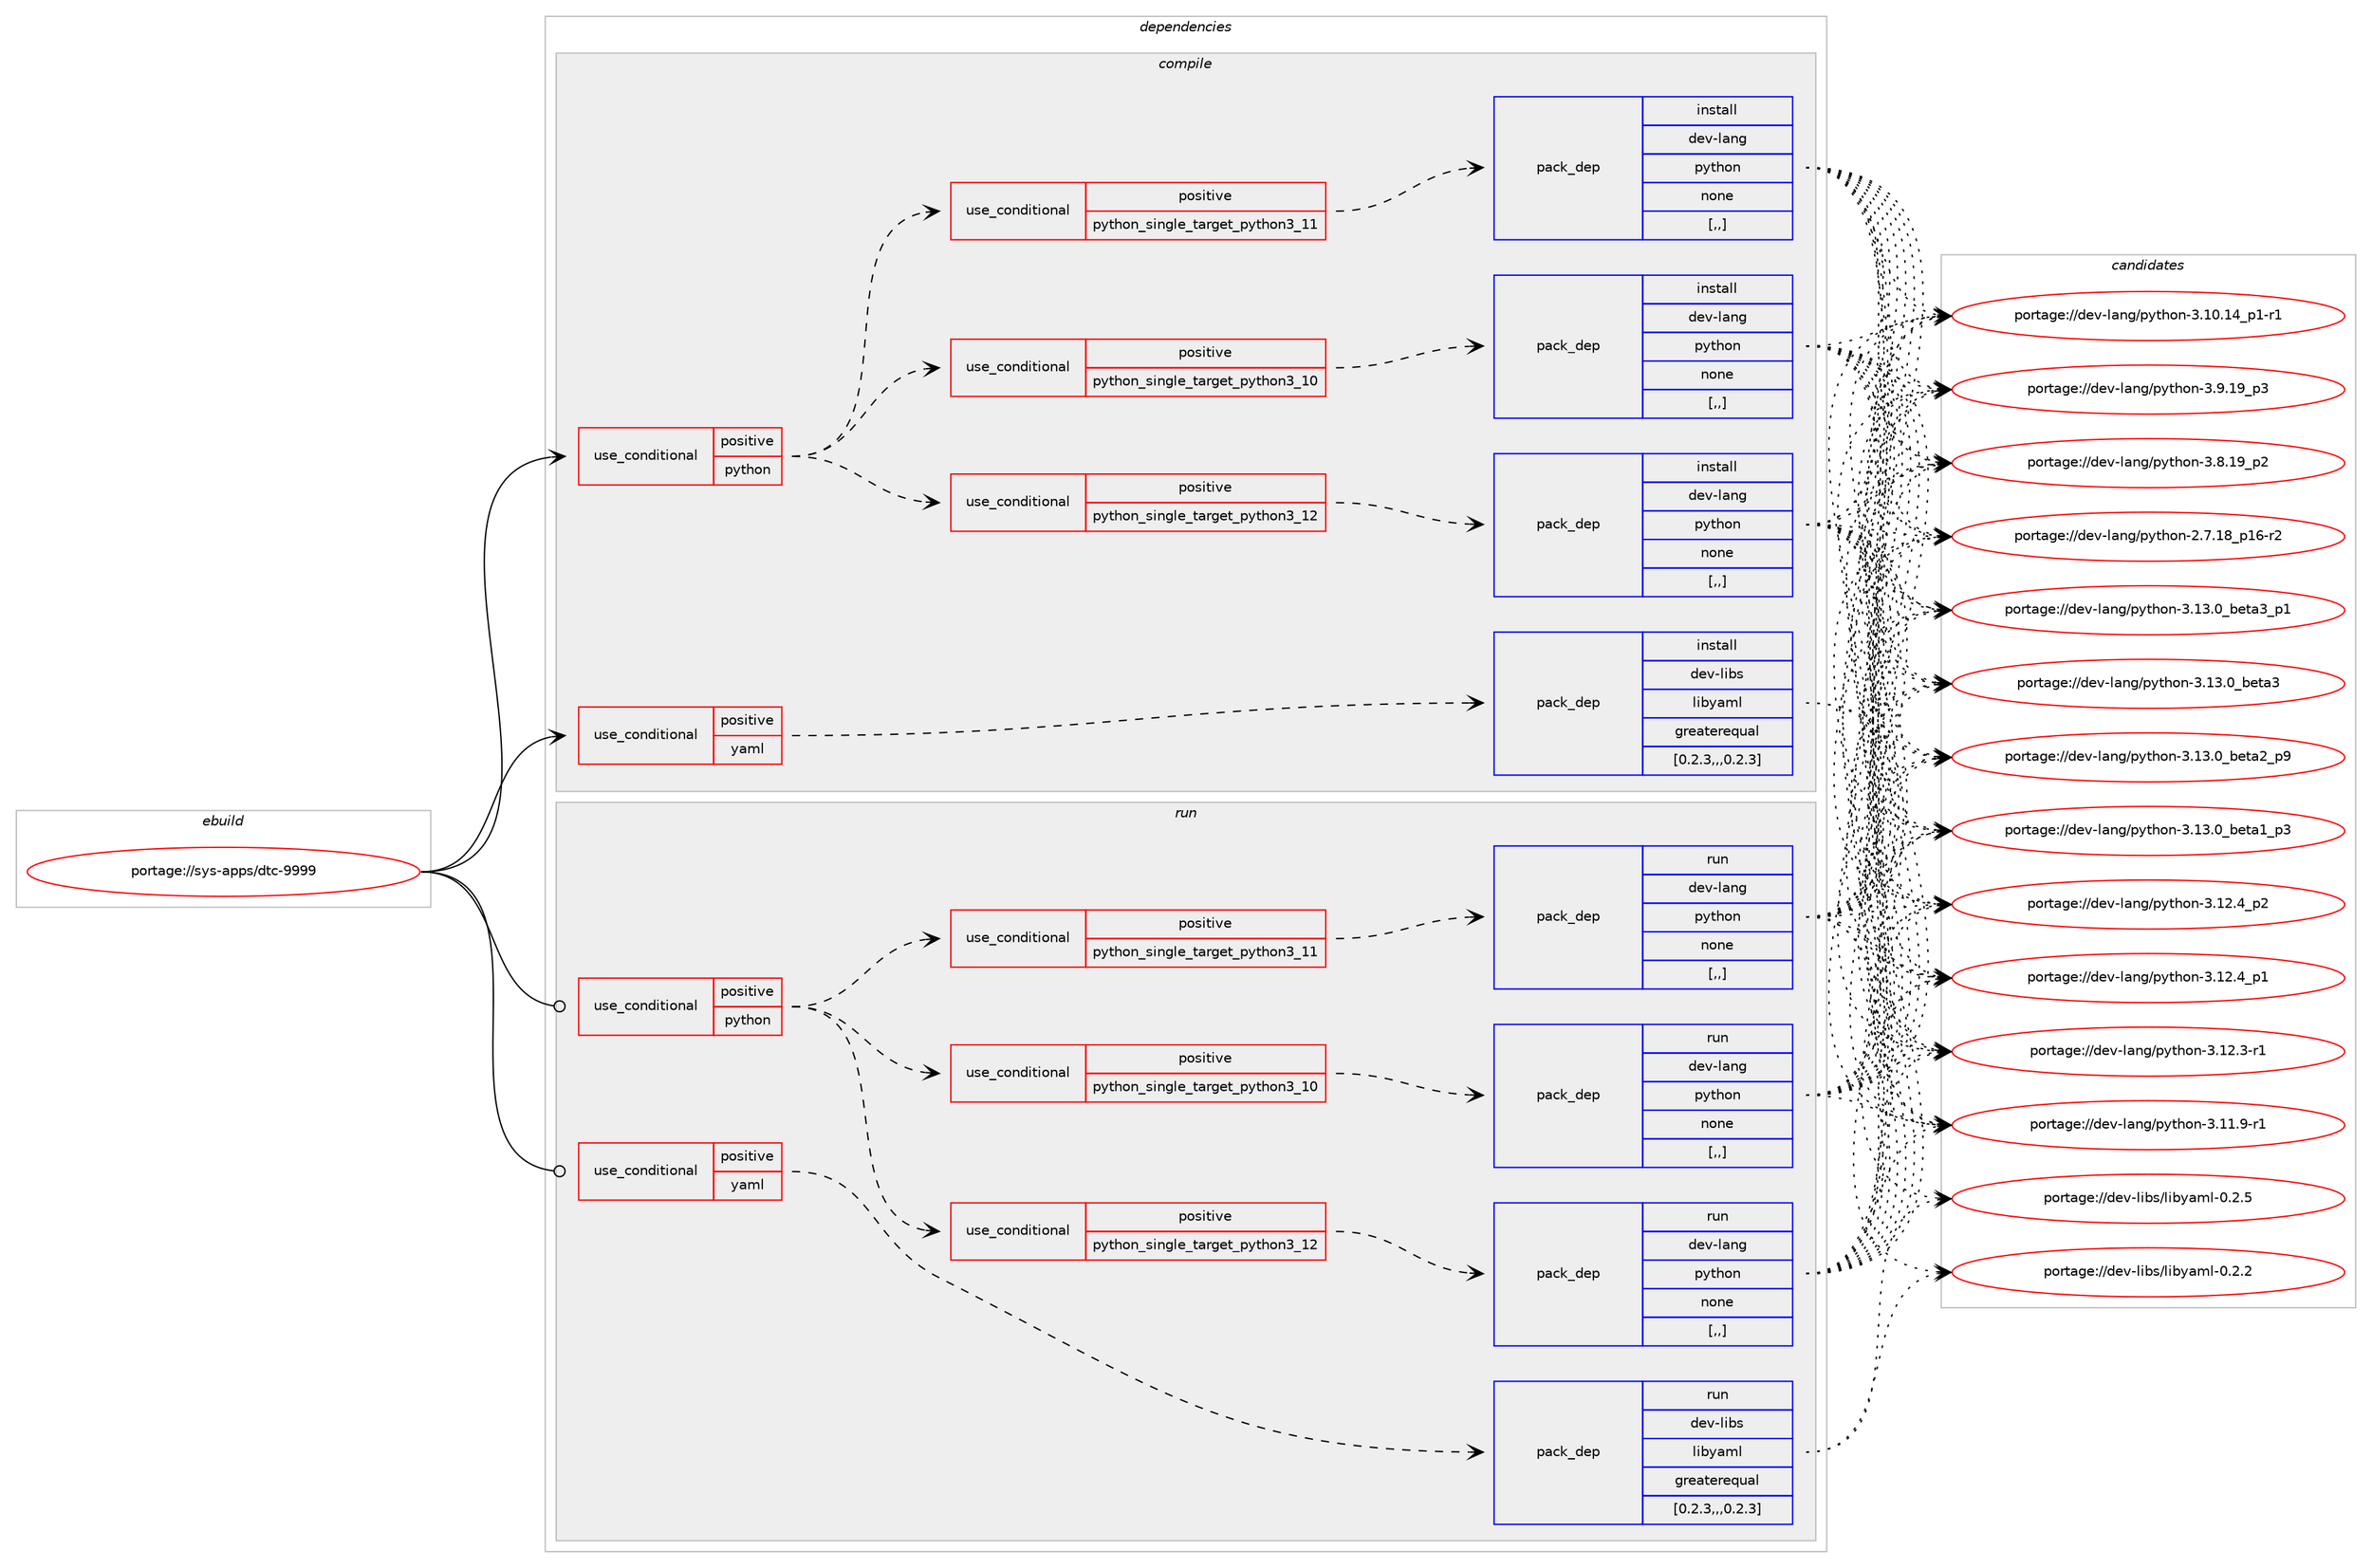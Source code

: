 digraph prolog {

# *************
# Graph options
# *************

newrank=true;
concentrate=true;
compound=true;
graph [rankdir=LR,fontname=Helvetica,fontsize=10,ranksep=1.5];#, ranksep=2.5, nodesep=0.2];
edge  [arrowhead=vee];
node  [fontname=Helvetica,fontsize=10];

# **********
# The ebuild
# **********

subgraph cluster_leftcol {
color=gray;
label=<<i>ebuild</i>>;
id [label="portage://sys-apps/dtc-9999", color=red, width=4, href="../sys-apps/dtc-9999.svg"];
}

# ****************
# The dependencies
# ****************

subgraph cluster_midcol {
color=gray;
label=<<i>dependencies</i>>;
subgraph cluster_compile {
fillcolor="#eeeeee";
style=filled;
label=<<i>compile</i>>;
subgraph cond110024 {
dependency416988 [label=<<TABLE BORDER="0" CELLBORDER="1" CELLSPACING="0" CELLPADDING="4"><TR><TD ROWSPAN="3" CELLPADDING="10">use_conditional</TD></TR><TR><TD>positive</TD></TR><TR><TD>python</TD></TR></TABLE>>, shape=none, color=red];
subgraph cond110025 {
dependency416989 [label=<<TABLE BORDER="0" CELLBORDER="1" CELLSPACING="0" CELLPADDING="4"><TR><TD ROWSPAN="3" CELLPADDING="10">use_conditional</TD></TR><TR><TD>positive</TD></TR><TR><TD>python_single_target_python3_10</TD></TR></TABLE>>, shape=none, color=red];
subgraph pack304031 {
dependency416990 [label=<<TABLE BORDER="0" CELLBORDER="1" CELLSPACING="0" CELLPADDING="4" WIDTH="220"><TR><TD ROWSPAN="6" CELLPADDING="30">pack_dep</TD></TR><TR><TD WIDTH="110">install</TD></TR><TR><TD>dev-lang</TD></TR><TR><TD>python</TD></TR><TR><TD>none</TD></TR><TR><TD>[,,]</TD></TR></TABLE>>, shape=none, color=blue];
}
dependency416989:e -> dependency416990:w [weight=20,style="dashed",arrowhead="vee"];
}
dependency416988:e -> dependency416989:w [weight=20,style="dashed",arrowhead="vee"];
subgraph cond110026 {
dependency416991 [label=<<TABLE BORDER="0" CELLBORDER="1" CELLSPACING="0" CELLPADDING="4"><TR><TD ROWSPAN="3" CELLPADDING="10">use_conditional</TD></TR><TR><TD>positive</TD></TR><TR><TD>python_single_target_python3_11</TD></TR></TABLE>>, shape=none, color=red];
subgraph pack304032 {
dependency416992 [label=<<TABLE BORDER="0" CELLBORDER="1" CELLSPACING="0" CELLPADDING="4" WIDTH="220"><TR><TD ROWSPAN="6" CELLPADDING="30">pack_dep</TD></TR><TR><TD WIDTH="110">install</TD></TR><TR><TD>dev-lang</TD></TR><TR><TD>python</TD></TR><TR><TD>none</TD></TR><TR><TD>[,,]</TD></TR></TABLE>>, shape=none, color=blue];
}
dependency416991:e -> dependency416992:w [weight=20,style="dashed",arrowhead="vee"];
}
dependency416988:e -> dependency416991:w [weight=20,style="dashed",arrowhead="vee"];
subgraph cond110027 {
dependency416993 [label=<<TABLE BORDER="0" CELLBORDER="1" CELLSPACING="0" CELLPADDING="4"><TR><TD ROWSPAN="3" CELLPADDING="10">use_conditional</TD></TR><TR><TD>positive</TD></TR><TR><TD>python_single_target_python3_12</TD></TR></TABLE>>, shape=none, color=red];
subgraph pack304033 {
dependency416994 [label=<<TABLE BORDER="0" CELLBORDER="1" CELLSPACING="0" CELLPADDING="4" WIDTH="220"><TR><TD ROWSPAN="6" CELLPADDING="30">pack_dep</TD></TR><TR><TD WIDTH="110">install</TD></TR><TR><TD>dev-lang</TD></TR><TR><TD>python</TD></TR><TR><TD>none</TD></TR><TR><TD>[,,]</TD></TR></TABLE>>, shape=none, color=blue];
}
dependency416993:e -> dependency416994:w [weight=20,style="dashed",arrowhead="vee"];
}
dependency416988:e -> dependency416993:w [weight=20,style="dashed",arrowhead="vee"];
}
id:e -> dependency416988:w [weight=20,style="solid",arrowhead="vee"];
subgraph cond110028 {
dependency416995 [label=<<TABLE BORDER="0" CELLBORDER="1" CELLSPACING="0" CELLPADDING="4"><TR><TD ROWSPAN="3" CELLPADDING="10">use_conditional</TD></TR><TR><TD>positive</TD></TR><TR><TD>yaml</TD></TR></TABLE>>, shape=none, color=red];
subgraph pack304034 {
dependency416996 [label=<<TABLE BORDER="0" CELLBORDER="1" CELLSPACING="0" CELLPADDING="4" WIDTH="220"><TR><TD ROWSPAN="6" CELLPADDING="30">pack_dep</TD></TR><TR><TD WIDTH="110">install</TD></TR><TR><TD>dev-libs</TD></TR><TR><TD>libyaml</TD></TR><TR><TD>greaterequal</TD></TR><TR><TD>[0.2.3,,,0.2.3]</TD></TR></TABLE>>, shape=none, color=blue];
}
dependency416995:e -> dependency416996:w [weight=20,style="dashed",arrowhead="vee"];
}
id:e -> dependency416995:w [weight=20,style="solid",arrowhead="vee"];
}
subgraph cluster_compileandrun {
fillcolor="#eeeeee";
style=filled;
label=<<i>compile and run</i>>;
}
subgraph cluster_run {
fillcolor="#eeeeee";
style=filled;
label=<<i>run</i>>;
subgraph cond110029 {
dependency416997 [label=<<TABLE BORDER="0" CELLBORDER="1" CELLSPACING="0" CELLPADDING="4"><TR><TD ROWSPAN="3" CELLPADDING="10">use_conditional</TD></TR><TR><TD>positive</TD></TR><TR><TD>python</TD></TR></TABLE>>, shape=none, color=red];
subgraph cond110030 {
dependency416998 [label=<<TABLE BORDER="0" CELLBORDER="1" CELLSPACING="0" CELLPADDING="4"><TR><TD ROWSPAN="3" CELLPADDING="10">use_conditional</TD></TR><TR><TD>positive</TD></TR><TR><TD>python_single_target_python3_10</TD></TR></TABLE>>, shape=none, color=red];
subgraph pack304035 {
dependency416999 [label=<<TABLE BORDER="0" CELLBORDER="1" CELLSPACING="0" CELLPADDING="4" WIDTH="220"><TR><TD ROWSPAN="6" CELLPADDING="30">pack_dep</TD></TR><TR><TD WIDTH="110">run</TD></TR><TR><TD>dev-lang</TD></TR><TR><TD>python</TD></TR><TR><TD>none</TD></TR><TR><TD>[,,]</TD></TR></TABLE>>, shape=none, color=blue];
}
dependency416998:e -> dependency416999:w [weight=20,style="dashed",arrowhead="vee"];
}
dependency416997:e -> dependency416998:w [weight=20,style="dashed",arrowhead="vee"];
subgraph cond110031 {
dependency417000 [label=<<TABLE BORDER="0" CELLBORDER="1" CELLSPACING="0" CELLPADDING="4"><TR><TD ROWSPAN="3" CELLPADDING="10">use_conditional</TD></TR><TR><TD>positive</TD></TR><TR><TD>python_single_target_python3_11</TD></TR></TABLE>>, shape=none, color=red];
subgraph pack304036 {
dependency417001 [label=<<TABLE BORDER="0" CELLBORDER="1" CELLSPACING="0" CELLPADDING="4" WIDTH="220"><TR><TD ROWSPAN="6" CELLPADDING="30">pack_dep</TD></TR><TR><TD WIDTH="110">run</TD></TR><TR><TD>dev-lang</TD></TR><TR><TD>python</TD></TR><TR><TD>none</TD></TR><TR><TD>[,,]</TD></TR></TABLE>>, shape=none, color=blue];
}
dependency417000:e -> dependency417001:w [weight=20,style="dashed",arrowhead="vee"];
}
dependency416997:e -> dependency417000:w [weight=20,style="dashed",arrowhead="vee"];
subgraph cond110032 {
dependency417002 [label=<<TABLE BORDER="0" CELLBORDER="1" CELLSPACING="0" CELLPADDING="4"><TR><TD ROWSPAN="3" CELLPADDING="10">use_conditional</TD></TR><TR><TD>positive</TD></TR><TR><TD>python_single_target_python3_12</TD></TR></TABLE>>, shape=none, color=red];
subgraph pack304037 {
dependency417003 [label=<<TABLE BORDER="0" CELLBORDER="1" CELLSPACING="0" CELLPADDING="4" WIDTH="220"><TR><TD ROWSPAN="6" CELLPADDING="30">pack_dep</TD></TR><TR><TD WIDTH="110">run</TD></TR><TR><TD>dev-lang</TD></TR><TR><TD>python</TD></TR><TR><TD>none</TD></TR><TR><TD>[,,]</TD></TR></TABLE>>, shape=none, color=blue];
}
dependency417002:e -> dependency417003:w [weight=20,style="dashed",arrowhead="vee"];
}
dependency416997:e -> dependency417002:w [weight=20,style="dashed",arrowhead="vee"];
}
id:e -> dependency416997:w [weight=20,style="solid",arrowhead="odot"];
subgraph cond110033 {
dependency417004 [label=<<TABLE BORDER="0" CELLBORDER="1" CELLSPACING="0" CELLPADDING="4"><TR><TD ROWSPAN="3" CELLPADDING="10">use_conditional</TD></TR><TR><TD>positive</TD></TR><TR><TD>yaml</TD></TR></TABLE>>, shape=none, color=red];
subgraph pack304038 {
dependency417005 [label=<<TABLE BORDER="0" CELLBORDER="1" CELLSPACING="0" CELLPADDING="4" WIDTH="220"><TR><TD ROWSPAN="6" CELLPADDING="30">pack_dep</TD></TR><TR><TD WIDTH="110">run</TD></TR><TR><TD>dev-libs</TD></TR><TR><TD>libyaml</TD></TR><TR><TD>greaterequal</TD></TR><TR><TD>[0.2.3,,,0.2.3]</TD></TR></TABLE>>, shape=none, color=blue];
}
dependency417004:e -> dependency417005:w [weight=20,style="dashed",arrowhead="vee"];
}
id:e -> dependency417004:w [weight=20,style="solid",arrowhead="odot"];
}
}

# **************
# The candidates
# **************

subgraph cluster_choices {
rank=same;
color=gray;
label=<<i>candidates</i>>;

subgraph choice304031 {
color=black;
nodesep=1;
choice10010111845108971101034711212111610411111045514649514648959810111697519511249 [label="portage://dev-lang/python-3.13.0_beta3_p1", color=red, width=4,href="../dev-lang/python-3.13.0_beta3_p1.svg"];
choice1001011184510897110103471121211161041111104551464951464895981011169751 [label="portage://dev-lang/python-3.13.0_beta3", color=red, width=4,href="../dev-lang/python-3.13.0_beta3.svg"];
choice10010111845108971101034711212111610411111045514649514648959810111697509511257 [label="portage://dev-lang/python-3.13.0_beta2_p9", color=red, width=4,href="../dev-lang/python-3.13.0_beta2_p9.svg"];
choice10010111845108971101034711212111610411111045514649514648959810111697499511251 [label="portage://dev-lang/python-3.13.0_beta1_p3", color=red, width=4,href="../dev-lang/python-3.13.0_beta1_p3.svg"];
choice100101118451089711010347112121116104111110455146495046529511250 [label="portage://dev-lang/python-3.12.4_p2", color=red, width=4,href="../dev-lang/python-3.12.4_p2.svg"];
choice100101118451089711010347112121116104111110455146495046529511249 [label="portage://dev-lang/python-3.12.4_p1", color=red, width=4,href="../dev-lang/python-3.12.4_p1.svg"];
choice100101118451089711010347112121116104111110455146495046514511449 [label="portage://dev-lang/python-3.12.3-r1", color=red, width=4,href="../dev-lang/python-3.12.3-r1.svg"];
choice100101118451089711010347112121116104111110455146494946574511449 [label="portage://dev-lang/python-3.11.9-r1", color=red, width=4,href="../dev-lang/python-3.11.9-r1.svg"];
choice100101118451089711010347112121116104111110455146494846495295112494511449 [label="portage://dev-lang/python-3.10.14_p1-r1", color=red, width=4,href="../dev-lang/python-3.10.14_p1-r1.svg"];
choice100101118451089711010347112121116104111110455146574649579511251 [label="portage://dev-lang/python-3.9.19_p3", color=red, width=4,href="../dev-lang/python-3.9.19_p3.svg"];
choice100101118451089711010347112121116104111110455146564649579511250 [label="portage://dev-lang/python-3.8.19_p2", color=red, width=4,href="../dev-lang/python-3.8.19_p2.svg"];
choice100101118451089711010347112121116104111110455046554649569511249544511450 [label="portage://dev-lang/python-2.7.18_p16-r2", color=red, width=4,href="../dev-lang/python-2.7.18_p16-r2.svg"];
dependency416990:e -> choice10010111845108971101034711212111610411111045514649514648959810111697519511249:w [style=dotted,weight="100"];
dependency416990:e -> choice1001011184510897110103471121211161041111104551464951464895981011169751:w [style=dotted,weight="100"];
dependency416990:e -> choice10010111845108971101034711212111610411111045514649514648959810111697509511257:w [style=dotted,weight="100"];
dependency416990:e -> choice10010111845108971101034711212111610411111045514649514648959810111697499511251:w [style=dotted,weight="100"];
dependency416990:e -> choice100101118451089711010347112121116104111110455146495046529511250:w [style=dotted,weight="100"];
dependency416990:e -> choice100101118451089711010347112121116104111110455146495046529511249:w [style=dotted,weight="100"];
dependency416990:e -> choice100101118451089711010347112121116104111110455146495046514511449:w [style=dotted,weight="100"];
dependency416990:e -> choice100101118451089711010347112121116104111110455146494946574511449:w [style=dotted,weight="100"];
dependency416990:e -> choice100101118451089711010347112121116104111110455146494846495295112494511449:w [style=dotted,weight="100"];
dependency416990:e -> choice100101118451089711010347112121116104111110455146574649579511251:w [style=dotted,weight="100"];
dependency416990:e -> choice100101118451089711010347112121116104111110455146564649579511250:w [style=dotted,weight="100"];
dependency416990:e -> choice100101118451089711010347112121116104111110455046554649569511249544511450:w [style=dotted,weight="100"];
}
subgraph choice304032 {
color=black;
nodesep=1;
choice10010111845108971101034711212111610411111045514649514648959810111697519511249 [label="portage://dev-lang/python-3.13.0_beta3_p1", color=red, width=4,href="../dev-lang/python-3.13.0_beta3_p1.svg"];
choice1001011184510897110103471121211161041111104551464951464895981011169751 [label="portage://dev-lang/python-3.13.0_beta3", color=red, width=4,href="../dev-lang/python-3.13.0_beta3.svg"];
choice10010111845108971101034711212111610411111045514649514648959810111697509511257 [label="portage://dev-lang/python-3.13.0_beta2_p9", color=red, width=4,href="../dev-lang/python-3.13.0_beta2_p9.svg"];
choice10010111845108971101034711212111610411111045514649514648959810111697499511251 [label="portage://dev-lang/python-3.13.0_beta1_p3", color=red, width=4,href="../dev-lang/python-3.13.0_beta1_p3.svg"];
choice100101118451089711010347112121116104111110455146495046529511250 [label="portage://dev-lang/python-3.12.4_p2", color=red, width=4,href="../dev-lang/python-3.12.4_p2.svg"];
choice100101118451089711010347112121116104111110455146495046529511249 [label="portage://dev-lang/python-3.12.4_p1", color=red, width=4,href="../dev-lang/python-3.12.4_p1.svg"];
choice100101118451089711010347112121116104111110455146495046514511449 [label="portage://dev-lang/python-3.12.3-r1", color=red, width=4,href="../dev-lang/python-3.12.3-r1.svg"];
choice100101118451089711010347112121116104111110455146494946574511449 [label="portage://dev-lang/python-3.11.9-r1", color=red, width=4,href="../dev-lang/python-3.11.9-r1.svg"];
choice100101118451089711010347112121116104111110455146494846495295112494511449 [label="portage://dev-lang/python-3.10.14_p1-r1", color=red, width=4,href="../dev-lang/python-3.10.14_p1-r1.svg"];
choice100101118451089711010347112121116104111110455146574649579511251 [label="portage://dev-lang/python-3.9.19_p3", color=red, width=4,href="../dev-lang/python-3.9.19_p3.svg"];
choice100101118451089711010347112121116104111110455146564649579511250 [label="portage://dev-lang/python-3.8.19_p2", color=red, width=4,href="../dev-lang/python-3.8.19_p2.svg"];
choice100101118451089711010347112121116104111110455046554649569511249544511450 [label="portage://dev-lang/python-2.7.18_p16-r2", color=red, width=4,href="../dev-lang/python-2.7.18_p16-r2.svg"];
dependency416992:e -> choice10010111845108971101034711212111610411111045514649514648959810111697519511249:w [style=dotted,weight="100"];
dependency416992:e -> choice1001011184510897110103471121211161041111104551464951464895981011169751:w [style=dotted,weight="100"];
dependency416992:e -> choice10010111845108971101034711212111610411111045514649514648959810111697509511257:w [style=dotted,weight="100"];
dependency416992:e -> choice10010111845108971101034711212111610411111045514649514648959810111697499511251:w [style=dotted,weight="100"];
dependency416992:e -> choice100101118451089711010347112121116104111110455146495046529511250:w [style=dotted,weight="100"];
dependency416992:e -> choice100101118451089711010347112121116104111110455146495046529511249:w [style=dotted,weight="100"];
dependency416992:e -> choice100101118451089711010347112121116104111110455146495046514511449:w [style=dotted,weight="100"];
dependency416992:e -> choice100101118451089711010347112121116104111110455146494946574511449:w [style=dotted,weight="100"];
dependency416992:e -> choice100101118451089711010347112121116104111110455146494846495295112494511449:w [style=dotted,weight="100"];
dependency416992:e -> choice100101118451089711010347112121116104111110455146574649579511251:w [style=dotted,weight="100"];
dependency416992:e -> choice100101118451089711010347112121116104111110455146564649579511250:w [style=dotted,weight="100"];
dependency416992:e -> choice100101118451089711010347112121116104111110455046554649569511249544511450:w [style=dotted,weight="100"];
}
subgraph choice304033 {
color=black;
nodesep=1;
choice10010111845108971101034711212111610411111045514649514648959810111697519511249 [label="portage://dev-lang/python-3.13.0_beta3_p1", color=red, width=4,href="../dev-lang/python-3.13.0_beta3_p1.svg"];
choice1001011184510897110103471121211161041111104551464951464895981011169751 [label="portage://dev-lang/python-3.13.0_beta3", color=red, width=4,href="../dev-lang/python-3.13.0_beta3.svg"];
choice10010111845108971101034711212111610411111045514649514648959810111697509511257 [label="portage://dev-lang/python-3.13.0_beta2_p9", color=red, width=4,href="../dev-lang/python-3.13.0_beta2_p9.svg"];
choice10010111845108971101034711212111610411111045514649514648959810111697499511251 [label="portage://dev-lang/python-3.13.0_beta1_p3", color=red, width=4,href="../dev-lang/python-3.13.0_beta1_p3.svg"];
choice100101118451089711010347112121116104111110455146495046529511250 [label="portage://dev-lang/python-3.12.4_p2", color=red, width=4,href="../dev-lang/python-3.12.4_p2.svg"];
choice100101118451089711010347112121116104111110455146495046529511249 [label="portage://dev-lang/python-3.12.4_p1", color=red, width=4,href="../dev-lang/python-3.12.4_p1.svg"];
choice100101118451089711010347112121116104111110455146495046514511449 [label="portage://dev-lang/python-3.12.3-r1", color=red, width=4,href="../dev-lang/python-3.12.3-r1.svg"];
choice100101118451089711010347112121116104111110455146494946574511449 [label="portage://dev-lang/python-3.11.9-r1", color=red, width=4,href="../dev-lang/python-3.11.9-r1.svg"];
choice100101118451089711010347112121116104111110455146494846495295112494511449 [label="portage://dev-lang/python-3.10.14_p1-r1", color=red, width=4,href="../dev-lang/python-3.10.14_p1-r1.svg"];
choice100101118451089711010347112121116104111110455146574649579511251 [label="portage://dev-lang/python-3.9.19_p3", color=red, width=4,href="../dev-lang/python-3.9.19_p3.svg"];
choice100101118451089711010347112121116104111110455146564649579511250 [label="portage://dev-lang/python-3.8.19_p2", color=red, width=4,href="../dev-lang/python-3.8.19_p2.svg"];
choice100101118451089711010347112121116104111110455046554649569511249544511450 [label="portage://dev-lang/python-2.7.18_p16-r2", color=red, width=4,href="../dev-lang/python-2.7.18_p16-r2.svg"];
dependency416994:e -> choice10010111845108971101034711212111610411111045514649514648959810111697519511249:w [style=dotted,weight="100"];
dependency416994:e -> choice1001011184510897110103471121211161041111104551464951464895981011169751:w [style=dotted,weight="100"];
dependency416994:e -> choice10010111845108971101034711212111610411111045514649514648959810111697509511257:w [style=dotted,weight="100"];
dependency416994:e -> choice10010111845108971101034711212111610411111045514649514648959810111697499511251:w [style=dotted,weight="100"];
dependency416994:e -> choice100101118451089711010347112121116104111110455146495046529511250:w [style=dotted,weight="100"];
dependency416994:e -> choice100101118451089711010347112121116104111110455146495046529511249:w [style=dotted,weight="100"];
dependency416994:e -> choice100101118451089711010347112121116104111110455146495046514511449:w [style=dotted,weight="100"];
dependency416994:e -> choice100101118451089711010347112121116104111110455146494946574511449:w [style=dotted,weight="100"];
dependency416994:e -> choice100101118451089711010347112121116104111110455146494846495295112494511449:w [style=dotted,weight="100"];
dependency416994:e -> choice100101118451089711010347112121116104111110455146574649579511251:w [style=dotted,weight="100"];
dependency416994:e -> choice100101118451089711010347112121116104111110455146564649579511250:w [style=dotted,weight="100"];
dependency416994:e -> choice100101118451089711010347112121116104111110455046554649569511249544511450:w [style=dotted,weight="100"];
}
subgraph choice304034 {
color=black;
nodesep=1;
choice1001011184510810598115471081059812197109108454846504653 [label="portage://dev-libs/libyaml-0.2.5", color=red, width=4,href="../dev-libs/libyaml-0.2.5.svg"];
choice1001011184510810598115471081059812197109108454846504650 [label="portage://dev-libs/libyaml-0.2.2", color=red, width=4,href="../dev-libs/libyaml-0.2.2.svg"];
dependency416996:e -> choice1001011184510810598115471081059812197109108454846504653:w [style=dotted,weight="100"];
dependency416996:e -> choice1001011184510810598115471081059812197109108454846504650:w [style=dotted,weight="100"];
}
subgraph choice304035 {
color=black;
nodesep=1;
choice10010111845108971101034711212111610411111045514649514648959810111697519511249 [label="portage://dev-lang/python-3.13.0_beta3_p1", color=red, width=4,href="../dev-lang/python-3.13.0_beta3_p1.svg"];
choice1001011184510897110103471121211161041111104551464951464895981011169751 [label="portage://dev-lang/python-3.13.0_beta3", color=red, width=4,href="../dev-lang/python-3.13.0_beta3.svg"];
choice10010111845108971101034711212111610411111045514649514648959810111697509511257 [label="portage://dev-lang/python-3.13.0_beta2_p9", color=red, width=4,href="../dev-lang/python-3.13.0_beta2_p9.svg"];
choice10010111845108971101034711212111610411111045514649514648959810111697499511251 [label="portage://dev-lang/python-3.13.0_beta1_p3", color=red, width=4,href="../dev-lang/python-3.13.0_beta1_p3.svg"];
choice100101118451089711010347112121116104111110455146495046529511250 [label="portage://dev-lang/python-3.12.4_p2", color=red, width=4,href="../dev-lang/python-3.12.4_p2.svg"];
choice100101118451089711010347112121116104111110455146495046529511249 [label="portage://dev-lang/python-3.12.4_p1", color=red, width=4,href="../dev-lang/python-3.12.4_p1.svg"];
choice100101118451089711010347112121116104111110455146495046514511449 [label="portage://dev-lang/python-3.12.3-r1", color=red, width=4,href="../dev-lang/python-3.12.3-r1.svg"];
choice100101118451089711010347112121116104111110455146494946574511449 [label="portage://dev-lang/python-3.11.9-r1", color=red, width=4,href="../dev-lang/python-3.11.9-r1.svg"];
choice100101118451089711010347112121116104111110455146494846495295112494511449 [label="portage://dev-lang/python-3.10.14_p1-r1", color=red, width=4,href="../dev-lang/python-3.10.14_p1-r1.svg"];
choice100101118451089711010347112121116104111110455146574649579511251 [label="portage://dev-lang/python-3.9.19_p3", color=red, width=4,href="../dev-lang/python-3.9.19_p3.svg"];
choice100101118451089711010347112121116104111110455146564649579511250 [label="portage://dev-lang/python-3.8.19_p2", color=red, width=4,href="../dev-lang/python-3.8.19_p2.svg"];
choice100101118451089711010347112121116104111110455046554649569511249544511450 [label="portage://dev-lang/python-2.7.18_p16-r2", color=red, width=4,href="../dev-lang/python-2.7.18_p16-r2.svg"];
dependency416999:e -> choice10010111845108971101034711212111610411111045514649514648959810111697519511249:w [style=dotted,weight="100"];
dependency416999:e -> choice1001011184510897110103471121211161041111104551464951464895981011169751:w [style=dotted,weight="100"];
dependency416999:e -> choice10010111845108971101034711212111610411111045514649514648959810111697509511257:w [style=dotted,weight="100"];
dependency416999:e -> choice10010111845108971101034711212111610411111045514649514648959810111697499511251:w [style=dotted,weight="100"];
dependency416999:e -> choice100101118451089711010347112121116104111110455146495046529511250:w [style=dotted,weight="100"];
dependency416999:e -> choice100101118451089711010347112121116104111110455146495046529511249:w [style=dotted,weight="100"];
dependency416999:e -> choice100101118451089711010347112121116104111110455146495046514511449:w [style=dotted,weight="100"];
dependency416999:e -> choice100101118451089711010347112121116104111110455146494946574511449:w [style=dotted,weight="100"];
dependency416999:e -> choice100101118451089711010347112121116104111110455146494846495295112494511449:w [style=dotted,weight="100"];
dependency416999:e -> choice100101118451089711010347112121116104111110455146574649579511251:w [style=dotted,weight="100"];
dependency416999:e -> choice100101118451089711010347112121116104111110455146564649579511250:w [style=dotted,weight="100"];
dependency416999:e -> choice100101118451089711010347112121116104111110455046554649569511249544511450:w [style=dotted,weight="100"];
}
subgraph choice304036 {
color=black;
nodesep=1;
choice10010111845108971101034711212111610411111045514649514648959810111697519511249 [label="portage://dev-lang/python-3.13.0_beta3_p1", color=red, width=4,href="../dev-lang/python-3.13.0_beta3_p1.svg"];
choice1001011184510897110103471121211161041111104551464951464895981011169751 [label="portage://dev-lang/python-3.13.0_beta3", color=red, width=4,href="../dev-lang/python-3.13.0_beta3.svg"];
choice10010111845108971101034711212111610411111045514649514648959810111697509511257 [label="portage://dev-lang/python-3.13.0_beta2_p9", color=red, width=4,href="../dev-lang/python-3.13.0_beta2_p9.svg"];
choice10010111845108971101034711212111610411111045514649514648959810111697499511251 [label="portage://dev-lang/python-3.13.0_beta1_p3", color=red, width=4,href="../dev-lang/python-3.13.0_beta1_p3.svg"];
choice100101118451089711010347112121116104111110455146495046529511250 [label="portage://dev-lang/python-3.12.4_p2", color=red, width=4,href="../dev-lang/python-3.12.4_p2.svg"];
choice100101118451089711010347112121116104111110455146495046529511249 [label="portage://dev-lang/python-3.12.4_p1", color=red, width=4,href="../dev-lang/python-3.12.4_p1.svg"];
choice100101118451089711010347112121116104111110455146495046514511449 [label="portage://dev-lang/python-3.12.3-r1", color=red, width=4,href="../dev-lang/python-3.12.3-r1.svg"];
choice100101118451089711010347112121116104111110455146494946574511449 [label="portage://dev-lang/python-3.11.9-r1", color=red, width=4,href="../dev-lang/python-3.11.9-r1.svg"];
choice100101118451089711010347112121116104111110455146494846495295112494511449 [label="portage://dev-lang/python-3.10.14_p1-r1", color=red, width=4,href="../dev-lang/python-3.10.14_p1-r1.svg"];
choice100101118451089711010347112121116104111110455146574649579511251 [label="portage://dev-lang/python-3.9.19_p3", color=red, width=4,href="../dev-lang/python-3.9.19_p3.svg"];
choice100101118451089711010347112121116104111110455146564649579511250 [label="portage://dev-lang/python-3.8.19_p2", color=red, width=4,href="../dev-lang/python-3.8.19_p2.svg"];
choice100101118451089711010347112121116104111110455046554649569511249544511450 [label="portage://dev-lang/python-2.7.18_p16-r2", color=red, width=4,href="../dev-lang/python-2.7.18_p16-r2.svg"];
dependency417001:e -> choice10010111845108971101034711212111610411111045514649514648959810111697519511249:w [style=dotted,weight="100"];
dependency417001:e -> choice1001011184510897110103471121211161041111104551464951464895981011169751:w [style=dotted,weight="100"];
dependency417001:e -> choice10010111845108971101034711212111610411111045514649514648959810111697509511257:w [style=dotted,weight="100"];
dependency417001:e -> choice10010111845108971101034711212111610411111045514649514648959810111697499511251:w [style=dotted,weight="100"];
dependency417001:e -> choice100101118451089711010347112121116104111110455146495046529511250:w [style=dotted,weight="100"];
dependency417001:e -> choice100101118451089711010347112121116104111110455146495046529511249:w [style=dotted,weight="100"];
dependency417001:e -> choice100101118451089711010347112121116104111110455146495046514511449:w [style=dotted,weight="100"];
dependency417001:e -> choice100101118451089711010347112121116104111110455146494946574511449:w [style=dotted,weight="100"];
dependency417001:e -> choice100101118451089711010347112121116104111110455146494846495295112494511449:w [style=dotted,weight="100"];
dependency417001:e -> choice100101118451089711010347112121116104111110455146574649579511251:w [style=dotted,weight="100"];
dependency417001:e -> choice100101118451089711010347112121116104111110455146564649579511250:w [style=dotted,weight="100"];
dependency417001:e -> choice100101118451089711010347112121116104111110455046554649569511249544511450:w [style=dotted,weight="100"];
}
subgraph choice304037 {
color=black;
nodesep=1;
choice10010111845108971101034711212111610411111045514649514648959810111697519511249 [label="portage://dev-lang/python-3.13.0_beta3_p1", color=red, width=4,href="../dev-lang/python-3.13.0_beta3_p1.svg"];
choice1001011184510897110103471121211161041111104551464951464895981011169751 [label="portage://dev-lang/python-3.13.0_beta3", color=red, width=4,href="../dev-lang/python-3.13.0_beta3.svg"];
choice10010111845108971101034711212111610411111045514649514648959810111697509511257 [label="portage://dev-lang/python-3.13.0_beta2_p9", color=red, width=4,href="../dev-lang/python-3.13.0_beta2_p9.svg"];
choice10010111845108971101034711212111610411111045514649514648959810111697499511251 [label="portage://dev-lang/python-3.13.0_beta1_p3", color=red, width=4,href="../dev-lang/python-3.13.0_beta1_p3.svg"];
choice100101118451089711010347112121116104111110455146495046529511250 [label="portage://dev-lang/python-3.12.4_p2", color=red, width=4,href="../dev-lang/python-3.12.4_p2.svg"];
choice100101118451089711010347112121116104111110455146495046529511249 [label="portage://dev-lang/python-3.12.4_p1", color=red, width=4,href="../dev-lang/python-3.12.4_p1.svg"];
choice100101118451089711010347112121116104111110455146495046514511449 [label="portage://dev-lang/python-3.12.3-r1", color=red, width=4,href="../dev-lang/python-3.12.3-r1.svg"];
choice100101118451089711010347112121116104111110455146494946574511449 [label="portage://dev-lang/python-3.11.9-r1", color=red, width=4,href="../dev-lang/python-3.11.9-r1.svg"];
choice100101118451089711010347112121116104111110455146494846495295112494511449 [label="portage://dev-lang/python-3.10.14_p1-r1", color=red, width=4,href="../dev-lang/python-3.10.14_p1-r1.svg"];
choice100101118451089711010347112121116104111110455146574649579511251 [label="portage://dev-lang/python-3.9.19_p3", color=red, width=4,href="../dev-lang/python-3.9.19_p3.svg"];
choice100101118451089711010347112121116104111110455146564649579511250 [label="portage://dev-lang/python-3.8.19_p2", color=red, width=4,href="../dev-lang/python-3.8.19_p2.svg"];
choice100101118451089711010347112121116104111110455046554649569511249544511450 [label="portage://dev-lang/python-2.7.18_p16-r2", color=red, width=4,href="../dev-lang/python-2.7.18_p16-r2.svg"];
dependency417003:e -> choice10010111845108971101034711212111610411111045514649514648959810111697519511249:w [style=dotted,weight="100"];
dependency417003:e -> choice1001011184510897110103471121211161041111104551464951464895981011169751:w [style=dotted,weight="100"];
dependency417003:e -> choice10010111845108971101034711212111610411111045514649514648959810111697509511257:w [style=dotted,weight="100"];
dependency417003:e -> choice10010111845108971101034711212111610411111045514649514648959810111697499511251:w [style=dotted,weight="100"];
dependency417003:e -> choice100101118451089711010347112121116104111110455146495046529511250:w [style=dotted,weight="100"];
dependency417003:e -> choice100101118451089711010347112121116104111110455146495046529511249:w [style=dotted,weight="100"];
dependency417003:e -> choice100101118451089711010347112121116104111110455146495046514511449:w [style=dotted,weight="100"];
dependency417003:e -> choice100101118451089711010347112121116104111110455146494946574511449:w [style=dotted,weight="100"];
dependency417003:e -> choice100101118451089711010347112121116104111110455146494846495295112494511449:w [style=dotted,weight="100"];
dependency417003:e -> choice100101118451089711010347112121116104111110455146574649579511251:w [style=dotted,weight="100"];
dependency417003:e -> choice100101118451089711010347112121116104111110455146564649579511250:w [style=dotted,weight="100"];
dependency417003:e -> choice100101118451089711010347112121116104111110455046554649569511249544511450:w [style=dotted,weight="100"];
}
subgraph choice304038 {
color=black;
nodesep=1;
choice1001011184510810598115471081059812197109108454846504653 [label="portage://dev-libs/libyaml-0.2.5", color=red, width=4,href="../dev-libs/libyaml-0.2.5.svg"];
choice1001011184510810598115471081059812197109108454846504650 [label="portage://dev-libs/libyaml-0.2.2", color=red, width=4,href="../dev-libs/libyaml-0.2.2.svg"];
dependency417005:e -> choice1001011184510810598115471081059812197109108454846504653:w [style=dotted,weight="100"];
dependency417005:e -> choice1001011184510810598115471081059812197109108454846504650:w [style=dotted,weight="100"];
}
}

}
